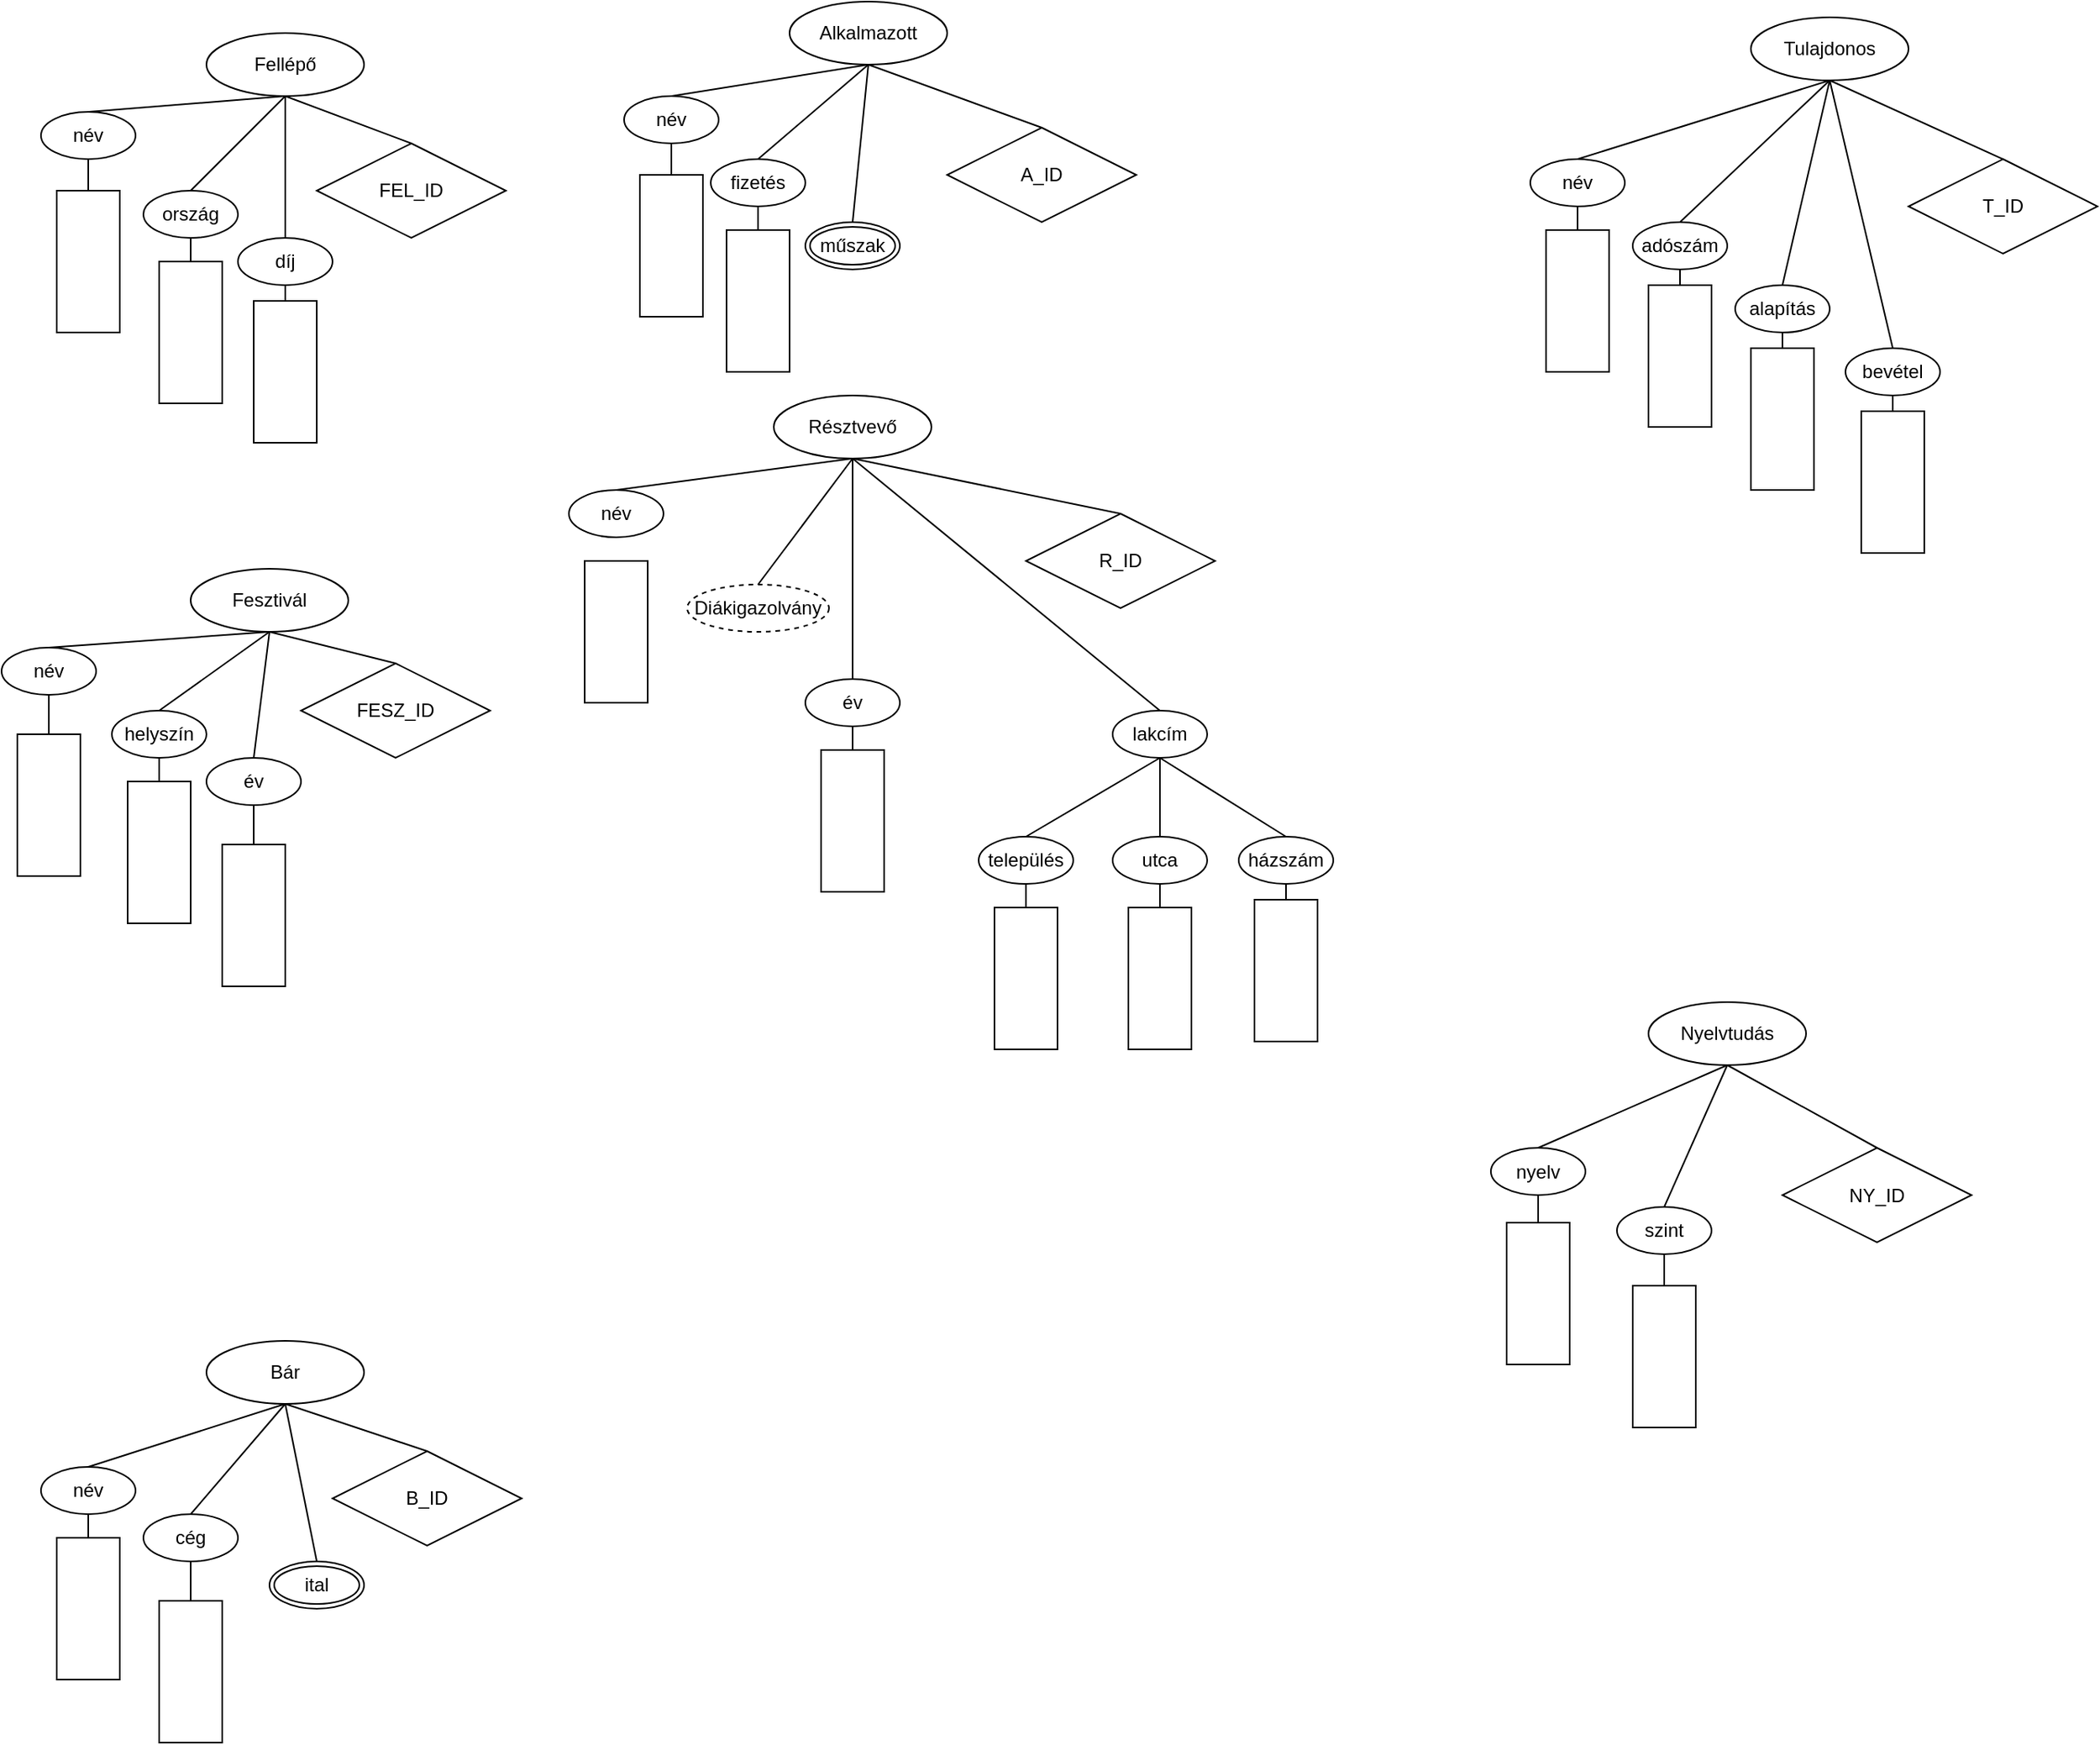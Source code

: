 <mxfile version="22.0.4" type="device">
  <diagram name="1 oldal" id="IYVcA7oQ9cyChjYhnWGt">
    <mxGraphModel dx="5254" dy="945" grid="1" gridSize="10" guides="1" tooltips="1" connect="1" arrows="1" fold="1" page="1" pageScale="1" pageWidth="3300" pageHeight="4681" math="0" shadow="0">
      <root>
        <mxCell id="0" />
        <mxCell id="1" parent="0" />
        <mxCell id="JYLx7IT0yjpOkWcfXpyr-3" value="Bár" style="ellipse;whiteSpace=wrap;html=1;align=center;" vertex="1" parent="1">
          <mxGeometry x="90" y="980" width="100" height="40" as="geometry" />
        </mxCell>
        <mxCell id="JYLx7IT0yjpOkWcfXpyr-4" value="Alkalmazott" style="ellipse;whiteSpace=wrap;html=1;align=center;" vertex="1" parent="1">
          <mxGeometry x="460" y="130" width="100" height="40" as="geometry" />
        </mxCell>
        <mxCell id="JYLx7IT0yjpOkWcfXpyr-6" value="Résztvevő" style="ellipse;whiteSpace=wrap;html=1;align=center;" vertex="1" parent="1">
          <mxGeometry x="450" y="380" width="100" height="40" as="geometry" />
        </mxCell>
        <mxCell id="JYLx7IT0yjpOkWcfXpyr-7" value="Nyelvtudás" style="ellipse;whiteSpace=wrap;html=1;align=center;" vertex="1" parent="1">
          <mxGeometry x="1005" y="765" width="100" height="40" as="geometry" />
        </mxCell>
        <mxCell id="JYLx7IT0yjpOkWcfXpyr-8" value="Fesztivál" style="ellipse;whiteSpace=wrap;html=1;align=center;" vertex="1" parent="1">
          <mxGeometry x="80" y="490" width="100" height="40" as="geometry" />
        </mxCell>
        <mxCell id="JYLx7IT0yjpOkWcfXpyr-9" value="Fellépő" style="ellipse;whiteSpace=wrap;html=1;align=center;" vertex="1" parent="1">
          <mxGeometry x="90" y="150" width="100" height="40" as="geometry" />
        </mxCell>
        <mxCell id="JYLx7IT0yjpOkWcfXpyr-10" value="Tulajdonos" style="ellipse;whiteSpace=wrap;html=1;align=center;" vertex="1" parent="1">
          <mxGeometry x="1070" y="140" width="100" height="40" as="geometry" />
        </mxCell>
        <mxCell id="JYLx7IT0yjpOkWcfXpyr-12" value="FEL_ID" style="shape=rhombus;perimeter=rhombusPerimeter;whiteSpace=wrap;html=1;align=center;" vertex="1" parent="1">
          <mxGeometry x="160" y="220" width="120" height="60" as="geometry" />
        </mxCell>
        <mxCell id="JYLx7IT0yjpOkWcfXpyr-13" value="FESZ_ID" style="shape=rhombus;perimeter=rhombusPerimeter;whiteSpace=wrap;html=1;align=center;" vertex="1" parent="1">
          <mxGeometry x="150" y="550" width="120" height="60" as="geometry" />
        </mxCell>
        <mxCell id="JYLx7IT0yjpOkWcfXpyr-14" value="B_ID" style="shape=rhombus;perimeter=rhombusPerimeter;whiteSpace=wrap;html=1;align=center;" vertex="1" parent="1">
          <mxGeometry x="170" y="1050" width="120" height="60" as="geometry" />
        </mxCell>
        <mxCell id="JYLx7IT0yjpOkWcfXpyr-15" value="A_ID" style="shape=rhombus;perimeter=rhombusPerimeter;whiteSpace=wrap;html=1;align=center;" vertex="1" parent="1">
          <mxGeometry x="560" y="210" width="120" height="60" as="geometry" />
        </mxCell>
        <mxCell id="JYLx7IT0yjpOkWcfXpyr-16" value="R_ID" style="shape=rhombus;perimeter=rhombusPerimeter;whiteSpace=wrap;html=1;align=center;" vertex="1" parent="1">
          <mxGeometry x="610" y="455" width="120" height="60" as="geometry" />
        </mxCell>
        <mxCell id="JYLx7IT0yjpOkWcfXpyr-17" value="NY_ID" style="shape=rhombus;perimeter=rhombusPerimeter;whiteSpace=wrap;html=1;align=center;" vertex="1" parent="1">
          <mxGeometry x="1090" y="857.5" width="120" height="60" as="geometry" />
        </mxCell>
        <mxCell id="JYLx7IT0yjpOkWcfXpyr-18" value="T_ID" style="shape=rhombus;perimeter=rhombusPerimeter;whiteSpace=wrap;html=1;align=center;" vertex="1" parent="1">
          <mxGeometry x="1170" y="230" width="120" height="60" as="geometry" />
        </mxCell>
        <mxCell id="JYLx7IT0yjpOkWcfXpyr-19" value="név" style="ellipse;whiteSpace=wrap;html=1;align=center;" vertex="1" parent="1">
          <mxGeometry x="-15" y="200" width="60" height="30" as="geometry" />
        </mxCell>
        <mxCell id="JYLx7IT0yjpOkWcfXpyr-21" value="ország" style="ellipse;whiteSpace=wrap;html=1;align=center;" vertex="1" parent="1">
          <mxGeometry x="50" y="250" width="60" height="30" as="geometry" />
        </mxCell>
        <mxCell id="JYLx7IT0yjpOkWcfXpyr-22" value="díj" style="ellipse;whiteSpace=wrap;html=1;align=center;" vertex="1" parent="1">
          <mxGeometry x="110" y="280" width="60" height="30" as="geometry" />
        </mxCell>
        <mxCell id="JYLx7IT0yjpOkWcfXpyr-23" value="" style="endArrow=none;html=1;rounded=0;exitX=0.5;exitY=1;exitDx=0;exitDy=0;entryX=0.5;entryY=0;entryDx=0;entryDy=0;" edge="1" parent="1" source="JYLx7IT0yjpOkWcfXpyr-9" target="JYLx7IT0yjpOkWcfXpyr-12">
          <mxGeometry relative="1" as="geometry">
            <mxPoint x="360" y="230" as="sourcePoint" />
            <mxPoint x="520" y="230" as="targetPoint" />
          </mxGeometry>
        </mxCell>
        <mxCell id="JYLx7IT0yjpOkWcfXpyr-24" value="" style="endArrow=none;html=1;rounded=0;exitX=0.5;exitY=1;exitDx=0;exitDy=0;entryX=0.5;entryY=0;entryDx=0;entryDy=0;" edge="1" parent="1" source="JYLx7IT0yjpOkWcfXpyr-9" target="JYLx7IT0yjpOkWcfXpyr-19">
          <mxGeometry relative="1" as="geometry">
            <mxPoint x="360" y="230" as="sourcePoint" />
            <mxPoint x="520" y="230" as="targetPoint" />
          </mxGeometry>
        </mxCell>
        <mxCell id="JYLx7IT0yjpOkWcfXpyr-25" value="" style="endArrow=none;html=1;rounded=0;exitX=0.5;exitY=1;exitDx=0;exitDy=0;entryX=0.5;entryY=0;entryDx=0;entryDy=0;" edge="1" parent="1" source="JYLx7IT0yjpOkWcfXpyr-9" target="JYLx7IT0yjpOkWcfXpyr-21">
          <mxGeometry relative="1" as="geometry">
            <mxPoint x="360" y="230" as="sourcePoint" />
            <mxPoint x="520" y="230" as="targetPoint" />
          </mxGeometry>
        </mxCell>
        <mxCell id="JYLx7IT0yjpOkWcfXpyr-26" value="" style="endArrow=none;html=1;rounded=0;exitX=0.5;exitY=1;exitDx=0;exitDy=0;entryX=0.5;entryY=0;entryDx=0;entryDy=0;" edge="1" parent="1" source="JYLx7IT0yjpOkWcfXpyr-9" target="JYLx7IT0yjpOkWcfXpyr-22">
          <mxGeometry relative="1" as="geometry">
            <mxPoint x="360" y="230" as="sourcePoint" />
            <mxPoint x="520" y="230" as="targetPoint" />
          </mxGeometry>
        </mxCell>
        <mxCell id="JYLx7IT0yjpOkWcfXpyr-27" value="név" style="ellipse;whiteSpace=wrap;html=1;align=center;" vertex="1" parent="1">
          <mxGeometry x="-40" y="540" width="60" height="30" as="geometry" />
        </mxCell>
        <mxCell id="JYLx7IT0yjpOkWcfXpyr-28" value="helyszín" style="ellipse;whiteSpace=wrap;html=1;align=center;" vertex="1" parent="1">
          <mxGeometry x="30" y="580" width="60" height="30" as="geometry" />
        </mxCell>
        <mxCell id="JYLx7IT0yjpOkWcfXpyr-29" value="év" style="ellipse;whiteSpace=wrap;html=1;align=center;" vertex="1" parent="1">
          <mxGeometry x="90" y="610" width="60" height="30" as="geometry" />
        </mxCell>
        <mxCell id="JYLx7IT0yjpOkWcfXpyr-30" value="" style="endArrow=none;html=1;rounded=0;exitX=0.5;exitY=1;exitDx=0;exitDy=0;entryX=0.5;entryY=0;entryDx=0;entryDy=0;" edge="1" parent="1" source="JYLx7IT0yjpOkWcfXpyr-8" target="JYLx7IT0yjpOkWcfXpyr-27">
          <mxGeometry relative="1" as="geometry">
            <mxPoint x="210" y="390" as="sourcePoint" />
            <mxPoint x="370" y="390" as="targetPoint" />
          </mxGeometry>
        </mxCell>
        <mxCell id="JYLx7IT0yjpOkWcfXpyr-31" value="" style="endArrow=none;html=1;rounded=0;exitX=0.5;exitY=1;exitDx=0;exitDy=0;entryX=0.5;entryY=0;entryDx=0;entryDy=0;" edge="1" parent="1" source="JYLx7IT0yjpOkWcfXpyr-8" target="JYLx7IT0yjpOkWcfXpyr-28">
          <mxGeometry relative="1" as="geometry">
            <mxPoint x="210" y="390" as="sourcePoint" />
            <mxPoint x="370" y="390" as="targetPoint" />
          </mxGeometry>
        </mxCell>
        <mxCell id="JYLx7IT0yjpOkWcfXpyr-32" value="" style="endArrow=none;html=1;rounded=0;exitX=0.5;exitY=1;exitDx=0;exitDy=0;entryX=0.5;entryY=0;entryDx=0;entryDy=0;" edge="1" parent="1" source="JYLx7IT0yjpOkWcfXpyr-8" target="JYLx7IT0yjpOkWcfXpyr-29">
          <mxGeometry relative="1" as="geometry">
            <mxPoint x="210" y="390" as="sourcePoint" />
            <mxPoint x="370" y="390" as="targetPoint" />
          </mxGeometry>
        </mxCell>
        <mxCell id="JYLx7IT0yjpOkWcfXpyr-33" value="" style="endArrow=none;html=1;rounded=0;exitX=0.5;exitY=1;exitDx=0;exitDy=0;entryX=0.5;entryY=0;entryDx=0;entryDy=0;" edge="1" parent="1" source="JYLx7IT0yjpOkWcfXpyr-8" target="JYLx7IT0yjpOkWcfXpyr-13">
          <mxGeometry relative="1" as="geometry">
            <mxPoint x="210" y="390" as="sourcePoint" />
            <mxPoint x="370" y="390" as="targetPoint" />
          </mxGeometry>
        </mxCell>
        <mxCell id="JYLx7IT0yjpOkWcfXpyr-34" value="név" style="ellipse;whiteSpace=wrap;html=1;align=center;" vertex="1" parent="1">
          <mxGeometry x="-15" y="1060" width="60" height="30" as="geometry" />
        </mxCell>
        <mxCell id="JYLx7IT0yjpOkWcfXpyr-35" value="cég" style="ellipse;whiteSpace=wrap;html=1;align=center;" vertex="1" parent="1">
          <mxGeometry x="50" y="1090" width="60" height="30" as="geometry" />
        </mxCell>
        <mxCell id="JYLx7IT0yjpOkWcfXpyr-36" value="ital" style="ellipse;shape=doubleEllipse;margin=3;whiteSpace=wrap;html=1;align=center;" vertex="1" parent="1">
          <mxGeometry x="130" y="1120" width="60" height="30" as="geometry" />
        </mxCell>
        <mxCell id="JYLx7IT0yjpOkWcfXpyr-37" value="" style="endArrow=none;html=1;rounded=0;exitX=0.5;exitY=1;exitDx=0;exitDy=0;entryX=0.5;entryY=0;entryDx=0;entryDy=0;" edge="1" parent="1" source="JYLx7IT0yjpOkWcfXpyr-3" target="JYLx7IT0yjpOkWcfXpyr-34">
          <mxGeometry relative="1" as="geometry">
            <mxPoint x="210" y="670" as="sourcePoint" />
            <mxPoint x="370" y="670" as="targetPoint" />
          </mxGeometry>
        </mxCell>
        <mxCell id="JYLx7IT0yjpOkWcfXpyr-38" value="" style="endArrow=none;html=1;rounded=0;exitX=0.5;exitY=1;exitDx=0;exitDy=0;entryX=0.5;entryY=0;entryDx=0;entryDy=0;" edge="1" parent="1" source="JYLx7IT0yjpOkWcfXpyr-3" target="JYLx7IT0yjpOkWcfXpyr-35">
          <mxGeometry relative="1" as="geometry">
            <mxPoint x="210" y="670" as="sourcePoint" />
            <mxPoint x="370" y="670" as="targetPoint" />
          </mxGeometry>
        </mxCell>
        <mxCell id="JYLx7IT0yjpOkWcfXpyr-39" value="" style="endArrow=none;html=1;rounded=0;exitX=0.5;exitY=1;exitDx=0;exitDy=0;entryX=0.5;entryY=0;entryDx=0;entryDy=0;" edge="1" parent="1" source="JYLx7IT0yjpOkWcfXpyr-3" target="JYLx7IT0yjpOkWcfXpyr-36">
          <mxGeometry relative="1" as="geometry">
            <mxPoint x="210" y="670" as="sourcePoint" />
            <mxPoint x="370" y="670" as="targetPoint" />
          </mxGeometry>
        </mxCell>
        <mxCell id="JYLx7IT0yjpOkWcfXpyr-40" value="" style="endArrow=none;html=1;rounded=0;exitX=0.5;exitY=1;exitDx=0;exitDy=0;entryX=0.5;entryY=0;entryDx=0;entryDy=0;" edge="1" parent="1" source="JYLx7IT0yjpOkWcfXpyr-3" target="JYLx7IT0yjpOkWcfXpyr-14">
          <mxGeometry relative="1" as="geometry">
            <mxPoint x="210" y="670" as="sourcePoint" />
            <mxPoint x="370" y="670" as="targetPoint" />
          </mxGeometry>
        </mxCell>
        <mxCell id="JYLx7IT0yjpOkWcfXpyr-41" value="név" style="ellipse;whiteSpace=wrap;html=1;align=center;" vertex="1" parent="1">
          <mxGeometry x="355" y="190" width="60" height="30" as="geometry" />
        </mxCell>
        <mxCell id="JYLx7IT0yjpOkWcfXpyr-42" value="fizetés" style="ellipse;whiteSpace=wrap;html=1;align=center;" vertex="1" parent="1">
          <mxGeometry x="410" y="230" width="60" height="30" as="geometry" />
        </mxCell>
        <mxCell id="JYLx7IT0yjpOkWcfXpyr-43" value="műszak" style="ellipse;shape=doubleEllipse;margin=3;whiteSpace=wrap;html=1;align=center;" vertex="1" parent="1">
          <mxGeometry x="470" y="270" width="60" height="30" as="geometry" />
        </mxCell>
        <mxCell id="JYLx7IT0yjpOkWcfXpyr-44" value="" style="endArrow=none;html=1;rounded=0;exitX=0.5;exitY=1;exitDx=0;exitDy=0;entryX=0.5;entryY=0;entryDx=0;entryDy=0;" edge="1" parent="1" source="JYLx7IT0yjpOkWcfXpyr-4" target="JYLx7IT0yjpOkWcfXpyr-41">
          <mxGeometry relative="1" as="geometry">
            <mxPoint x="330" y="370" as="sourcePoint" />
            <mxPoint x="490" y="370" as="targetPoint" />
          </mxGeometry>
        </mxCell>
        <mxCell id="JYLx7IT0yjpOkWcfXpyr-45" value="" style="endArrow=none;html=1;rounded=0;exitX=0.5;exitY=0;exitDx=0;exitDy=0;entryX=0.5;entryY=1;entryDx=0;entryDy=0;" edge="1" parent="1" source="JYLx7IT0yjpOkWcfXpyr-42" target="JYLx7IT0yjpOkWcfXpyr-4">
          <mxGeometry relative="1" as="geometry">
            <mxPoint x="330" y="170" as="sourcePoint" />
            <mxPoint x="490" y="170" as="targetPoint" />
          </mxGeometry>
        </mxCell>
        <mxCell id="JYLx7IT0yjpOkWcfXpyr-46" value="" style="endArrow=none;html=1;rounded=0;entryX=0.5;entryY=1;entryDx=0;entryDy=0;exitX=0.5;exitY=0;exitDx=0;exitDy=0;" edge="1" parent="1" source="JYLx7IT0yjpOkWcfXpyr-43" target="JYLx7IT0yjpOkWcfXpyr-4">
          <mxGeometry relative="1" as="geometry">
            <mxPoint x="330" y="170" as="sourcePoint" />
            <mxPoint x="490" y="170" as="targetPoint" />
          </mxGeometry>
        </mxCell>
        <mxCell id="JYLx7IT0yjpOkWcfXpyr-47" value="" style="endArrow=none;html=1;rounded=0;entryX=0.5;entryY=1;entryDx=0;entryDy=0;exitX=0.5;exitY=0;exitDx=0;exitDy=0;" edge="1" parent="1" source="JYLx7IT0yjpOkWcfXpyr-15" target="JYLx7IT0yjpOkWcfXpyr-4">
          <mxGeometry relative="1" as="geometry">
            <mxPoint x="330" y="170" as="sourcePoint" />
            <mxPoint x="490" y="170" as="targetPoint" />
          </mxGeometry>
        </mxCell>
        <mxCell id="JYLx7IT0yjpOkWcfXpyr-48" value="név" style="ellipse;whiteSpace=wrap;html=1;align=center;" vertex="1" parent="1">
          <mxGeometry x="320" y="440" width="60" height="30" as="geometry" />
        </mxCell>
        <mxCell id="JYLx7IT0yjpOkWcfXpyr-49" value="lakcím" style="ellipse;whiteSpace=wrap;html=1;align=center;" vertex="1" parent="1">
          <mxGeometry x="665" y="580" width="60" height="30" as="geometry" />
        </mxCell>
        <mxCell id="JYLx7IT0yjpOkWcfXpyr-50" value="év" style="ellipse;whiteSpace=wrap;html=1;align=center;" vertex="1" parent="1">
          <mxGeometry x="470" y="560" width="60" height="30" as="geometry" />
        </mxCell>
        <mxCell id="JYLx7IT0yjpOkWcfXpyr-51" value="Diákigazolvány" style="ellipse;whiteSpace=wrap;html=1;align=center;dashed=1;" vertex="1" parent="1">
          <mxGeometry x="395" y="500" width="90" height="30" as="geometry" />
        </mxCell>
        <mxCell id="JYLx7IT0yjpOkWcfXpyr-52" value="település" style="ellipse;whiteSpace=wrap;html=1;align=center;" vertex="1" parent="1">
          <mxGeometry x="580" y="660" width="60" height="30" as="geometry" />
        </mxCell>
        <mxCell id="JYLx7IT0yjpOkWcfXpyr-53" value="utca" style="ellipse;whiteSpace=wrap;html=1;align=center;" vertex="1" parent="1">
          <mxGeometry x="665" y="660" width="60" height="30" as="geometry" />
        </mxCell>
        <mxCell id="JYLx7IT0yjpOkWcfXpyr-54" value="házszám" style="ellipse;whiteSpace=wrap;html=1;align=center;" vertex="1" parent="1">
          <mxGeometry x="745" y="660" width="60" height="30" as="geometry" />
        </mxCell>
        <mxCell id="JYLx7IT0yjpOkWcfXpyr-55" value="" style="endArrow=none;html=1;rounded=0;entryX=0.5;entryY=1;entryDx=0;entryDy=0;exitX=0.5;exitY=0;exitDx=0;exitDy=0;" edge="1" parent="1" source="JYLx7IT0yjpOkWcfXpyr-48" target="JYLx7IT0yjpOkWcfXpyr-6">
          <mxGeometry relative="1" as="geometry">
            <mxPoint x="330" y="570" as="sourcePoint" />
            <mxPoint x="490" y="570" as="targetPoint" />
          </mxGeometry>
        </mxCell>
        <mxCell id="JYLx7IT0yjpOkWcfXpyr-56" value="" style="endArrow=none;html=1;rounded=0;exitX=0.5;exitY=1;exitDx=0;exitDy=0;entryX=0.5;entryY=0;entryDx=0;entryDy=0;" edge="1" parent="1" source="JYLx7IT0yjpOkWcfXpyr-6" target="JYLx7IT0yjpOkWcfXpyr-51">
          <mxGeometry relative="1" as="geometry">
            <mxPoint x="330" y="570" as="sourcePoint" />
            <mxPoint x="490" y="570" as="targetPoint" />
          </mxGeometry>
        </mxCell>
        <mxCell id="JYLx7IT0yjpOkWcfXpyr-57" value="" style="endArrow=none;html=1;rounded=0;exitX=0.5;exitY=1;exitDx=0;exitDy=0;entryX=0.5;entryY=0;entryDx=0;entryDy=0;" edge="1" parent="1" source="JYLx7IT0yjpOkWcfXpyr-6" target="JYLx7IT0yjpOkWcfXpyr-50">
          <mxGeometry relative="1" as="geometry">
            <mxPoint x="330" y="570" as="sourcePoint" />
            <mxPoint x="490" y="570" as="targetPoint" />
          </mxGeometry>
        </mxCell>
        <mxCell id="JYLx7IT0yjpOkWcfXpyr-58" value="" style="endArrow=none;html=1;rounded=0;exitX=0.5;exitY=1;exitDx=0;exitDy=0;entryX=0.5;entryY=0;entryDx=0;entryDy=0;" edge="1" parent="1" source="JYLx7IT0yjpOkWcfXpyr-6" target="JYLx7IT0yjpOkWcfXpyr-16">
          <mxGeometry relative="1" as="geometry">
            <mxPoint x="330" y="570" as="sourcePoint" />
            <mxPoint x="490" y="570" as="targetPoint" />
          </mxGeometry>
        </mxCell>
        <mxCell id="JYLx7IT0yjpOkWcfXpyr-59" value="" style="endArrow=none;html=1;rounded=0;exitX=0.5;exitY=1;exitDx=0;exitDy=0;entryX=0.5;entryY=0;entryDx=0;entryDy=0;" edge="1" parent="1" source="JYLx7IT0yjpOkWcfXpyr-6" target="JYLx7IT0yjpOkWcfXpyr-49">
          <mxGeometry relative="1" as="geometry">
            <mxPoint x="330" y="570" as="sourcePoint" />
            <mxPoint x="490" y="570" as="targetPoint" />
          </mxGeometry>
        </mxCell>
        <mxCell id="JYLx7IT0yjpOkWcfXpyr-60" value="" style="endArrow=none;html=1;rounded=0;entryX=0.5;entryY=1;entryDx=0;entryDy=0;exitX=0.5;exitY=0;exitDx=0;exitDy=0;" edge="1" parent="1" source="JYLx7IT0yjpOkWcfXpyr-52" target="JYLx7IT0yjpOkWcfXpyr-49">
          <mxGeometry relative="1" as="geometry">
            <mxPoint x="330" y="570" as="sourcePoint" />
            <mxPoint x="490" y="570" as="targetPoint" />
          </mxGeometry>
        </mxCell>
        <mxCell id="JYLx7IT0yjpOkWcfXpyr-61" value="" style="endArrow=none;html=1;rounded=0;entryX=0.5;entryY=1;entryDx=0;entryDy=0;exitX=0.5;exitY=0;exitDx=0;exitDy=0;" edge="1" parent="1" source="JYLx7IT0yjpOkWcfXpyr-53" target="JYLx7IT0yjpOkWcfXpyr-49">
          <mxGeometry relative="1" as="geometry">
            <mxPoint x="330" y="570" as="sourcePoint" />
            <mxPoint x="490" y="570" as="targetPoint" />
          </mxGeometry>
        </mxCell>
        <mxCell id="JYLx7IT0yjpOkWcfXpyr-62" value="" style="endArrow=none;html=1;rounded=0;entryX=0.5;entryY=1;entryDx=0;entryDy=0;exitX=0.5;exitY=0;exitDx=0;exitDy=0;" edge="1" parent="1" source="JYLx7IT0yjpOkWcfXpyr-54" target="JYLx7IT0yjpOkWcfXpyr-49">
          <mxGeometry relative="1" as="geometry">
            <mxPoint x="330" y="570" as="sourcePoint" />
            <mxPoint x="490" y="570" as="targetPoint" />
          </mxGeometry>
        </mxCell>
        <mxCell id="JYLx7IT0yjpOkWcfXpyr-63" value="nyelv" style="ellipse;whiteSpace=wrap;html=1;align=center;" vertex="1" parent="1">
          <mxGeometry x="905" y="857.5" width="60" height="30" as="geometry" />
        </mxCell>
        <mxCell id="JYLx7IT0yjpOkWcfXpyr-64" value="szint" style="ellipse;whiteSpace=wrap;html=1;align=center;" vertex="1" parent="1">
          <mxGeometry x="985" y="895" width="60" height="30" as="geometry" />
        </mxCell>
        <mxCell id="JYLx7IT0yjpOkWcfXpyr-65" value="" style="endArrow=none;html=1;rounded=0;entryX=0.5;entryY=1;entryDx=0;entryDy=0;exitX=0.5;exitY=0;exitDx=0;exitDy=0;" edge="1" parent="1" source="JYLx7IT0yjpOkWcfXpyr-63" target="JYLx7IT0yjpOkWcfXpyr-7">
          <mxGeometry relative="1" as="geometry">
            <mxPoint x="280" y="850" as="sourcePoint" />
            <mxPoint x="440" y="850" as="targetPoint" />
          </mxGeometry>
        </mxCell>
        <mxCell id="JYLx7IT0yjpOkWcfXpyr-66" value="" style="endArrow=none;html=1;rounded=0;entryX=0.5;entryY=1;entryDx=0;entryDy=0;exitX=0.5;exitY=0;exitDx=0;exitDy=0;" edge="1" parent="1" source="JYLx7IT0yjpOkWcfXpyr-64" target="JYLx7IT0yjpOkWcfXpyr-7">
          <mxGeometry relative="1" as="geometry">
            <mxPoint x="280" y="850" as="sourcePoint" />
            <mxPoint x="440" y="850" as="targetPoint" />
          </mxGeometry>
        </mxCell>
        <mxCell id="JYLx7IT0yjpOkWcfXpyr-67" value="" style="endArrow=none;html=1;rounded=0;exitX=0.5;exitY=1;exitDx=0;exitDy=0;entryX=0.5;entryY=0;entryDx=0;entryDy=0;" edge="1" parent="1" source="JYLx7IT0yjpOkWcfXpyr-7" target="JYLx7IT0yjpOkWcfXpyr-17">
          <mxGeometry relative="1" as="geometry">
            <mxPoint x="280" y="850" as="sourcePoint" />
            <mxPoint x="440" y="850" as="targetPoint" />
          </mxGeometry>
        </mxCell>
        <mxCell id="JYLx7IT0yjpOkWcfXpyr-68" value="név" style="ellipse;whiteSpace=wrap;html=1;align=center;" vertex="1" parent="1">
          <mxGeometry x="930" y="230" width="60" height="30" as="geometry" />
        </mxCell>
        <mxCell id="JYLx7IT0yjpOkWcfXpyr-69" value="adószám" style="ellipse;whiteSpace=wrap;html=1;align=center;" vertex="1" parent="1">
          <mxGeometry x="995" y="270" width="60" height="30" as="geometry" />
        </mxCell>
        <mxCell id="JYLx7IT0yjpOkWcfXpyr-70" value="alapítás" style="ellipse;whiteSpace=wrap;html=1;align=center;" vertex="1" parent="1">
          <mxGeometry x="1060" y="310" width="60" height="30" as="geometry" />
        </mxCell>
        <mxCell id="JYLx7IT0yjpOkWcfXpyr-71" value="bevétel" style="ellipse;whiteSpace=wrap;html=1;align=center;" vertex="1" parent="1">
          <mxGeometry x="1130" y="350" width="60" height="30" as="geometry" />
        </mxCell>
        <mxCell id="JYLx7IT0yjpOkWcfXpyr-72" value="" style="endArrow=none;html=1;rounded=0;entryX=0.5;entryY=1;entryDx=0;entryDy=0;exitX=0.5;exitY=0;exitDx=0;exitDy=0;" edge="1" parent="1" source="JYLx7IT0yjpOkWcfXpyr-68" target="JYLx7IT0yjpOkWcfXpyr-10">
          <mxGeometry relative="1" as="geometry">
            <mxPoint x="930" y="240" as="sourcePoint" />
            <mxPoint x="1090" y="240" as="targetPoint" />
          </mxGeometry>
        </mxCell>
        <mxCell id="JYLx7IT0yjpOkWcfXpyr-73" value="" style="endArrow=none;html=1;rounded=0;exitX=0.5;exitY=0;exitDx=0;exitDy=0;" edge="1" parent="1" source="JYLx7IT0yjpOkWcfXpyr-69">
          <mxGeometry relative="1" as="geometry">
            <mxPoint x="930" y="240" as="sourcePoint" />
            <mxPoint x="1120" y="180" as="targetPoint" />
          </mxGeometry>
        </mxCell>
        <mxCell id="JYLx7IT0yjpOkWcfXpyr-74" value="" style="endArrow=none;html=1;rounded=0;entryX=0.5;entryY=1;entryDx=0;entryDy=0;exitX=0.5;exitY=0;exitDx=0;exitDy=0;" edge="1" parent="1" source="JYLx7IT0yjpOkWcfXpyr-70" target="JYLx7IT0yjpOkWcfXpyr-10">
          <mxGeometry relative="1" as="geometry">
            <mxPoint x="930" y="240" as="sourcePoint" />
            <mxPoint x="1090" y="240" as="targetPoint" />
          </mxGeometry>
        </mxCell>
        <mxCell id="JYLx7IT0yjpOkWcfXpyr-75" value="" style="endArrow=none;html=1;rounded=0;entryX=0.5;entryY=1;entryDx=0;entryDy=0;exitX=0.5;exitY=0;exitDx=0;exitDy=0;" edge="1" parent="1" source="JYLx7IT0yjpOkWcfXpyr-71" target="JYLx7IT0yjpOkWcfXpyr-10">
          <mxGeometry relative="1" as="geometry">
            <mxPoint x="930" y="240" as="sourcePoint" />
            <mxPoint x="1090" y="240" as="targetPoint" />
          </mxGeometry>
        </mxCell>
        <mxCell id="JYLx7IT0yjpOkWcfXpyr-76" value="" style="endArrow=none;html=1;rounded=0;entryX=0.5;entryY=1;entryDx=0;entryDy=0;exitX=0.5;exitY=0;exitDx=0;exitDy=0;" edge="1" parent="1" source="JYLx7IT0yjpOkWcfXpyr-18" target="JYLx7IT0yjpOkWcfXpyr-10">
          <mxGeometry relative="1" as="geometry">
            <mxPoint x="930" y="240" as="sourcePoint" />
            <mxPoint x="1090" y="240" as="targetPoint" />
          </mxGeometry>
        </mxCell>
        <mxCell id="JYLx7IT0yjpOkWcfXpyr-77" value="" style="rounded=0;whiteSpace=wrap;html=1;rotation=90;" vertex="1" parent="1">
          <mxGeometry x="395" y="300" width="90" height="40" as="geometry" />
        </mxCell>
        <mxCell id="JYLx7IT0yjpOkWcfXpyr-78" value="" style="rounded=0;whiteSpace=wrap;html=1;rotation=90;" vertex="1" parent="1">
          <mxGeometry x="340" y="265" width="90" height="40" as="geometry" />
        </mxCell>
        <mxCell id="JYLx7IT0yjpOkWcfXpyr-79" value="" style="endArrow=none;html=1;rounded=0;exitX=0;exitY=0.5;exitDx=0;exitDy=0;entryX=0.5;entryY=1;entryDx=0;entryDy=0;" edge="1" parent="1" source="JYLx7IT0yjpOkWcfXpyr-77" target="JYLx7IT0yjpOkWcfXpyr-42">
          <mxGeometry relative="1" as="geometry">
            <mxPoint x="400" y="310" as="sourcePoint" />
            <mxPoint x="560" y="310" as="targetPoint" />
          </mxGeometry>
        </mxCell>
        <mxCell id="JYLx7IT0yjpOkWcfXpyr-80" value="" style="endArrow=none;html=1;rounded=0;exitX=0;exitY=0.5;exitDx=0;exitDy=0;entryX=0.5;entryY=1;entryDx=0;entryDy=0;" edge="1" parent="1" source="JYLx7IT0yjpOkWcfXpyr-78" target="JYLx7IT0yjpOkWcfXpyr-41">
          <mxGeometry relative="1" as="geometry">
            <mxPoint x="350" y="270" as="sourcePoint" />
            <mxPoint x="510" y="270" as="targetPoint" />
          </mxGeometry>
        </mxCell>
        <mxCell id="JYLx7IT0yjpOkWcfXpyr-81" value="" style="rounded=0;whiteSpace=wrap;html=1;rotation=90;" vertex="1" parent="1">
          <mxGeometry x="95" y="345" width="90" height="40" as="geometry" />
        </mxCell>
        <mxCell id="JYLx7IT0yjpOkWcfXpyr-82" value="" style="rounded=0;whiteSpace=wrap;html=1;rotation=90;" vertex="1" parent="1">
          <mxGeometry x="35" y="320" width="90" height="40" as="geometry" />
        </mxCell>
        <mxCell id="JYLx7IT0yjpOkWcfXpyr-83" value="" style="rounded=0;whiteSpace=wrap;html=1;rotation=90;" vertex="1" parent="1">
          <mxGeometry x="-30" y="275" width="90" height="40" as="geometry" />
        </mxCell>
        <mxCell id="JYLx7IT0yjpOkWcfXpyr-84" value="" style="endArrow=none;html=1;rounded=0;exitX=0;exitY=0.5;exitDx=0;exitDy=0;entryX=0.5;entryY=1;entryDx=0;entryDy=0;" edge="1" parent="1" source="JYLx7IT0yjpOkWcfXpyr-83" target="JYLx7IT0yjpOkWcfXpyr-19">
          <mxGeometry relative="1" as="geometry">
            <mxPoint x="330" y="310" as="sourcePoint" />
            <mxPoint x="490" y="310" as="targetPoint" />
          </mxGeometry>
        </mxCell>
        <mxCell id="JYLx7IT0yjpOkWcfXpyr-85" value="" style="endArrow=none;html=1;rounded=0;exitX=0;exitY=0.5;exitDx=0;exitDy=0;entryX=0.5;entryY=1;entryDx=0;entryDy=0;" edge="1" parent="1" source="JYLx7IT0yjpOkWcfXpyr-82" target="JYLx7IT0yjpOkWcfXpyr-21">
          <mxGeometry relative="1" as="geometry">
            <mxPoint x="210" y="310" as="sourcePoint" />
            <mxPoint x="370" y="310" as="targetPoint" />
          </mxGeometry>
        </mxCell>
        <mxCell id="JYLx7IT0yjpOkWcfXpyr-86" value="" style="endArrow=none;html=1;rounded=0;exitX=0;exitY=0.5;exitDx=0;exitDy=0;entryX=0.5;entryY=1;entryDx=0;entryDy=0;" edge="1" parent="1" source="JYLx7IT0yjpOkWcfXpyr-81" target="JYLx7IT0yjpOkWcfXpyr-22">
          <mxGeometry relative="1" as="geometry">
            <mxPoint x="210" y="310" as="sourcePoint" />
            <mxPoint x="370" y="310" as="targetPoint" />
          </mxGeometry>
        </mxCell>
        <mxCell id="JYLx7IT0yjpOkWcfXpyr-87" value="" style="rounded=0;whiteSpace=wrap;html=1;rotation=90;" vertex="1" parent="1">
          <mxGeometry x="75" y="690" width="90" height="40" as="geometry" />
        </mxCell>
        <mxCell id="JYLx7IT0yjpOkWcfXpyr-88" value="" style="rounded=0;whiteSpace=wrap;html=1;rotation=90;" vertex="1" parent="1">
          <mxGeometry x="15" y="650" width="90" height="40" as="geometry" />
        </mxCell>
        <mxCell id="JYLx7IT0yjpOkWcfXpyr-89" value="" style="rounded=0;whiteSpace=wrap;html=1;rotation=90;" vertex="1" parent="1">
          <mxGeometry x="-55" y="620" width="90" height="40" as="geometry" />
        </mxCell>
        <mxCell id="JYLx7IT0yjpOkWcfXpyr-90" value="" style="endArrow=none;html=1;rounded=0;exitX=0;exitY=0.5;exitDx=0;exitDy=0;entryX=0.5;entryY=1;entryDx=0;entryDy=0;" edge="1" parent="1" source="JYLx7IT0yjpOkWcfXpyr-89" target="JYLx7IT0yjpOkWcfXpyr-27">
          <mxGeometry relative="1" as="geometry">
            <mxPoint x="20" y="560" as="sourcePoint" />
            <mxPoint x="180" y="560" as="targetPoint" />
          </mxGeometry>
        </mxCell>
        <mxCell id="JYLx7IT0yjpOkWcfXpyr-91" value="" style="endArrow=none;html=1;rounded=0;exitX=0;exitY=0.5;exitDx=0;exitDy=0;entryX=0.5;entryY=1;entryDx=0;entryDy=0;" edge="1" parent="1" source="JYLx7IT0yjpOkWcfXpyr-88" target="JYLx7IT0yjpOkWcfXpyr-28">
          <mxGeometry relative="1" as="geometry">
            <mxPoint x="20" y="560" as="sourcePoint" />
            <mxPoint x="180" y="560" as="targetPoint" />
          </mxGeometry>
        </mxCell>
        <mxCell id="JYLx7IT0yjpOkWcfXpyr-92" value="" style="endArrow=none;html=1;rounded=0;exitX=0;exitY=0.5;exitDx=0;exitDy=0;entryX=0.5;entryY=1;entryDx=0;entryDy=0;" edge="1" parent="1" source="JYLx7IT0yjpOkWcfXpyr-87" target="JYLx7IT0yjpOkWcfXpyr-29">
          <mxGeometry relative="1" as="geometry">
            <mxPoint x="20" y="560" as="sourcePoint" />
            <mxPoint x="180" y="560" as="targetPoint" />
          </mxGeometry>
        </mxCell>
        <mxCell id="JYLx7IT0yjpOkWcfXpyr-93" value="" style="rounded=0;whiteSpace=wrap;html=1;rotation=90;" vertex="1" parent="1">
          <mxGeometry x="890" y="930" width="90" height="40" as="geometry" />
        </mxCell>
        <mxCell id="JYLx7IT0yjpOkWcfXpyr-94" value="" style="rounded=0;whiteSpace=wrap;html=1;rotation=90;" vertex="1" parent="1">
          <mxGeometry x="970" y="970" width="90" height="40" as="geometry" />
        </mxCell>
        <mxCell id="JYLx7IT0yjpOkWcfXpyr-95" value="" style="endArrow=none;html=1;rounded=0;entryX=0.5;entryY=1;entryDx=0;entryDy=0;exitX=0;exitY=0.5;exitDx=0;exitDy=0;" edge="1" parent="1" source="JYLx7IT0yjpOkWcfXpyr-93" target="JYLx7IT0yjpOkWcfXpyr-63">
          <mxGeometry relative="1" as="geometry">
            <mxPoint x="590" y="930" as="sourcePoint" />
            <mxPoint x="750" y="930" as="targetPoint" />
          </mxGeometry>
        </mxCell>
        <mxCell id="JYLx7IT0yjpOkWcfXpyr-96" value="" style="endArrow=none;html=1;rounded=0;entryX=0.5;entryY=1;entryDx=0;entryDy=0;exitX=0;exitY=0.5;exitDx=0;exitDy=0;" edge="1" parent="1" source="JYLx7IT0yjpOkWcfXpyr-94" target="JYLx7IT0yjpOkWcfXpyr-64">
          <mxGeometry relative="1" as="geometry">
            <mxPoint x="590" y="930" as="sourcePoint" />
            <mxPoint x="750" y="930" as="targetPoint" />
          </mxGeometry>
        </mxCell>
        <mxCell id="JYLx7IT0yjpOkWcfXpyr-97" value="" style="rounded=0;whiteSpace=wrap;html=1;rotation=90;" vertex="1" parent="1">
          <mxGeometry x="35" y="1170" width="90" height="40" as="geometry" />
        </mxCell>
        <mxCell id="JYLx7IT0yjpOkWcfXpyr-98" value="" style="rounded=0;whiteSpace=wrap;html=1;rotation=90;" vertex="1" parent="1">
          <mxGeometry x="-30" y="1130" width="90" height="40" as="geometry" />
        </mxCell>
        <mxCell id="JYLx7IT0yjpOkWcfXpyr-99" value="" style="endArrow=none;html=1;rounded=0;exitX=0;exitY=0.5;exitDx=0;exitDy=0;" edge="1" parent="1" source="JYLx7IT0yjpOkWcfXpyr-98" target="JYLx7IT0yjpOkWcfXpyr-34">
          <mxGeometry relative="1" as="geometry">
            <mxPoint x="20" y="1150" as="sourcePoint" />
            <mxPoint x="180" y="1150" as="targetPoint" />
          </mxGeometry>
        </mxCell>
        <mxCell id="JYLx7IT0yjpOkWcfXpyr-100" value="" style="endArrow=none;html=1;rounded=0;exitX=0;exitY=0.5;exitDx=0;exitDy=0;entryX=0.5;entryY=1;entryDx=0;entryDy=0;" edge="1" parent="1" source="JYLx7IT0yjpOkWcfXpyr-97" target="JYLx7IT0yjpOkWcfXpyr-35">
          <mxGeometry relative="1" as="geometry">
            <mxPoint x="200" y="1200" as="sourcePoint" />
            <mxPoint x="180" y="1150" as="targetPoint" />
          </mxGeometry>
        </mxCell>
        <mxCell id="JYLx7IT0yjpOkWcfXpyr-101" value="" style="rounded=0;whiteSpace=wrap;html=1;rotation=90;" vertex="1" parent="1">
          <mxGeometry x="305" y="510" width="90" height="40" as="geometry" />
        </mxCell>
        <mxCell id="JYLx7IT0yjpOkWcfXpyr-102" value="" style="rounded=0;whiteSpace=wrap;html=1;rotation=90;" vertex="1" parent="1">
          <mxGeometry x="455" y="630" width="90" height="40" as="geometry" />
        </mxCell>
        <mxCell id="JYLx7IT0yjpOkWcfXpyr-104" value="" style="rounded=0;whiteSpace=wrap;html=1;rotation=90;" vertex="1" parent="1">
          <mxGeometry x="730" y="725" width="90" height="40" as="geometry" />
        </mxCell>
        <mxCell id="JYLx7IT0yjpOkWcfXpyr-105" value="" style="rounded=0;whiteSpace=wrap;html=1;rotation=90;" vertex="1" parent="1">
          <mxGeometry x="650" y="730" width="90" height="40" as="geometry" />
        </mxCell>
        <mxCell id="JYLx7IT0yjpOkWcfXpyr-106" value="" style="rounded=0;whiteSpace=wrap;html=1;rotation=90;" vertex="1" parent="1">
          <mxGeometry x="565" y="730" width="90" height="40" as="geometry" />
        </mxCell>
        <mxCell id="JYLx7IT0yjpOkWcfXpyr-107" value="" style="endArrow=none;html=1;rounded=0;exitX=0;exitY=0.5;exitDx=0;exitDy=0;entryX=0.5;entryY=1;entryDx=0;entryDy=0;" edge="1" parent="1" source="JYLx7IT0yjpOkWcfXpyr-102" target="JYLx7IT0yjpOkWcfXpyr-50">
          <mxGeometry relative="1" as="geometry">
            <mxPoint x="330" y="670" as="sourcePoint" />
            <mxPoint x="490" y="670" as="targetPoint" />
          </mxGeometry>
        </mxCell>
        <mxCell id="JYLx7IT0yjpOkWcfXpyr-108" value="" style="endArrow=none;html=1;rounded=0;exitX=0;exitY=0.5;exitDx=0;exitDy=0;entryX=0.5;entryY=1;entryDx=0;entryDy=0;" edge="1" parent="1" source="JYLx7IT0yjpOkWcfXpyr-106" target="JYLx7IT0yjpOkWcfXpyr-52">
          <mxGeometry relative="1" as="geometry">
            <mxPoint x="330" y="670" as="sourcePoint" />
            <mxPoint x="490" y="670" as="targetPoint" />
          </mxGeometry>
        </mxCell>
        <mxCell id="JYLx7IT0yjpOkWcfXpyr-109" value="" style="endArrow=none;html=1;rounded=0;exitX=0;exitY=0.5;exitDx=0;exitDy=0;entryX=0.5;entryY=1;entryDx=0;entryDy=0;" edge="1" parent="1" source="JYLx7IT0yjpOkWcfXpyr-105" target="JYLx7IT0yjpOkWcfXpyr-53">
          <mxGeometry relative="1" as="geometry">
            <mxPoint x="330" y="670" as="sourcePoint" />
            <mxPoint x="490" y="670" as="targetPoint" />
          </mxGeometry>
        </mxCell>
        <mxCell id="JYLx7IT0yjpOkWcfXpyr-110" value="" style="endArrow=none;html=1;rounded=0;exitX=0.5;exitY=1;exitDx=0;exitDy=0;entryX=0;entryY=0.5;entryDx=0;entryDy=0;" edge="1" parent="1" source="JYLx7IT0yjpOkWcfXpyr-54" target="JYLx7IT0yjpOkWcfXpyr-104">
          <mxGeometry relative="1" as="geometry">
            <mxPoint x="330" y="670" as="sourcePoint" />
            <mxPoint x="490" y="670" as="targetPoint" />
          </mxGeometry>
        </mxCell>
        <mxCell id="JYLx7IT0yjpOkWcfXpyr-111" value="" style="rounded=0;whiteSpace=wrap;html=1;rotation=90;" vertex="1" parent="1">
          <mxGeometry x="915" y="300" width="90" height="40" as="geometry" />
        </mxCell>
        <mxCell id="JYLx7IT0yjpOkWcfXpyr-112" value="" style="rounded=0;whiteSpace=wrap;html=1;rotation=90;" vertex="1" parent="1">
          <mxGeometry x="980" y="335" width="90" height="40" as="geometry" />
        </mxCell>
        <mxCell id="JYLx7IT0yjpOkWcfXpyr-113" value="" style="rounded=0;whiteSpace=wrap;html=1;rotation=90;" vertex="1" parent="1">
          <mxGeometry x="1045" y="375" width="90" height="40" as="geometry" />
        </mxCell>
        <mxCell id="JYLx7IT0yjpOkWcfXpyr-114" value="" style="rounded=0;whiteSpace=wrap;html=1;rotation=90;" vertex="1" parent="1">
          <mxGeometry x="1115" y="415" width="90" height="40" as="geometry" />
        </mxCell>
        <mxCell id="JYLx7IT0yjpOkWcfXpyr-115" value="" style="endArrow=none;html=1;rounded=0;exitX=0;exitY=0.5;exitDx=0;exitDy=0;entryX=0.5;entryY=1;entryDx=0;entryDy=0;" edge="1" parent="1" source="JYLx7IT0yjpOkWcfXpyr-111" target="JYLx7IT0yjpOkWcfXpyr-68">
          <mxGeometry relative="1" as="geometry">
            <mxPoint x="860" y="330" as="sourcePoint" />
            <mxPoint x="1020" y="330" as="targetPoint" />
          </mxGeometry>
        </mxCell>
        <mxCell id="JYLx7IT0yjpOkWcfXpyr-116" value="" style="endArrow=none;html=1;rounded=0;exitX=0;exitY=0.5;exitDx=0;exitDy=0;entryX=0.5;entryY=1;entryDx=0;entryDy=0;" edge="1" parent="1" source="JYLx7IT0yjpOkWcfXpyr-112" target="JYLx7IT0yjpOkWcfXpyr-69">
          <mxGeometry relative="1" as="geometry">
            <mxPoint x="860" y="330" as="sourcePoint" />
            <mxPoint x="1020" y="330" as="targetPoint" />
          </mxGeometry>
        </mxCell>
        <mxCell id="JYLx7IT0yjpOkWcfXpyr-117" value="" style="endArrow=none;html=1;rounded=0;exitX=0;exitY=0.5;exitDx=0;exitDy=0;entryX=0.5;entryY=1;entryDx=0;entryDy=0;" edge="1" parent="1" source="JYLx7IT0yjpOkWcfXpyr-113" target="JYLx7IT0yjpOkWcfXpyr-70">
          <mxGeometry relative="1" as="geometry">
            <mxPoint x="860" y="330" as="sourcePoint" />
            <mxPoint x="1020" y="330" as="targetPoint" />
          </mxGeometry>
        </mxCell>
        <mxCell id="JYLx7IT0yjpOkWcfXpyr-118" value="" style="endArrow=none;html=1;rounded=0;exitX=0;exitY=0.5;exitDx=0;exitDy=0;entryX=0.5;entryY=1;entryDx=0;entryDy=0;" edge="1" parent="1" source="JYLx7IT0yjpOkWcfXpyr-114" target="JYLx7IT0yjpOkWcfXpyr-71">
          <mxGeometry relative="1" as="geometry">
            <mxPoint x="860" y="330" as="sourcePoint" />
            <mxPoint x="1020" y="330" as="targetPoint" />
          </mxGeometry>
        </mxCell>
      </root>
    </mxGraphModel>
  </diagram>
</mxfile>
